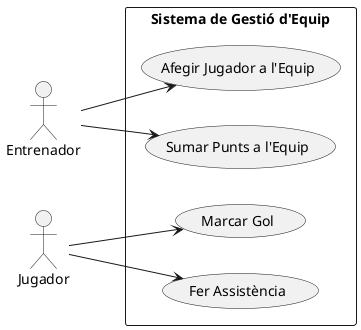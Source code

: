 @startuml
left to right direction
actor Entrenador
actor Jugador

rectangle "Sistema de Gestió d'Equip" {
  usecase "Afegir Jugador a l'Equip" as UC1
  usecase "Sumar Punts a l'Equip" as UC2
  usecase "Marcar Gol" as UC3
  usecase "Fer Assistència" as UC4
}

Entrenador --> UC1
Entrenador --> UC2
Jugador --> UC3
Jugador --> UC4
@enduml
